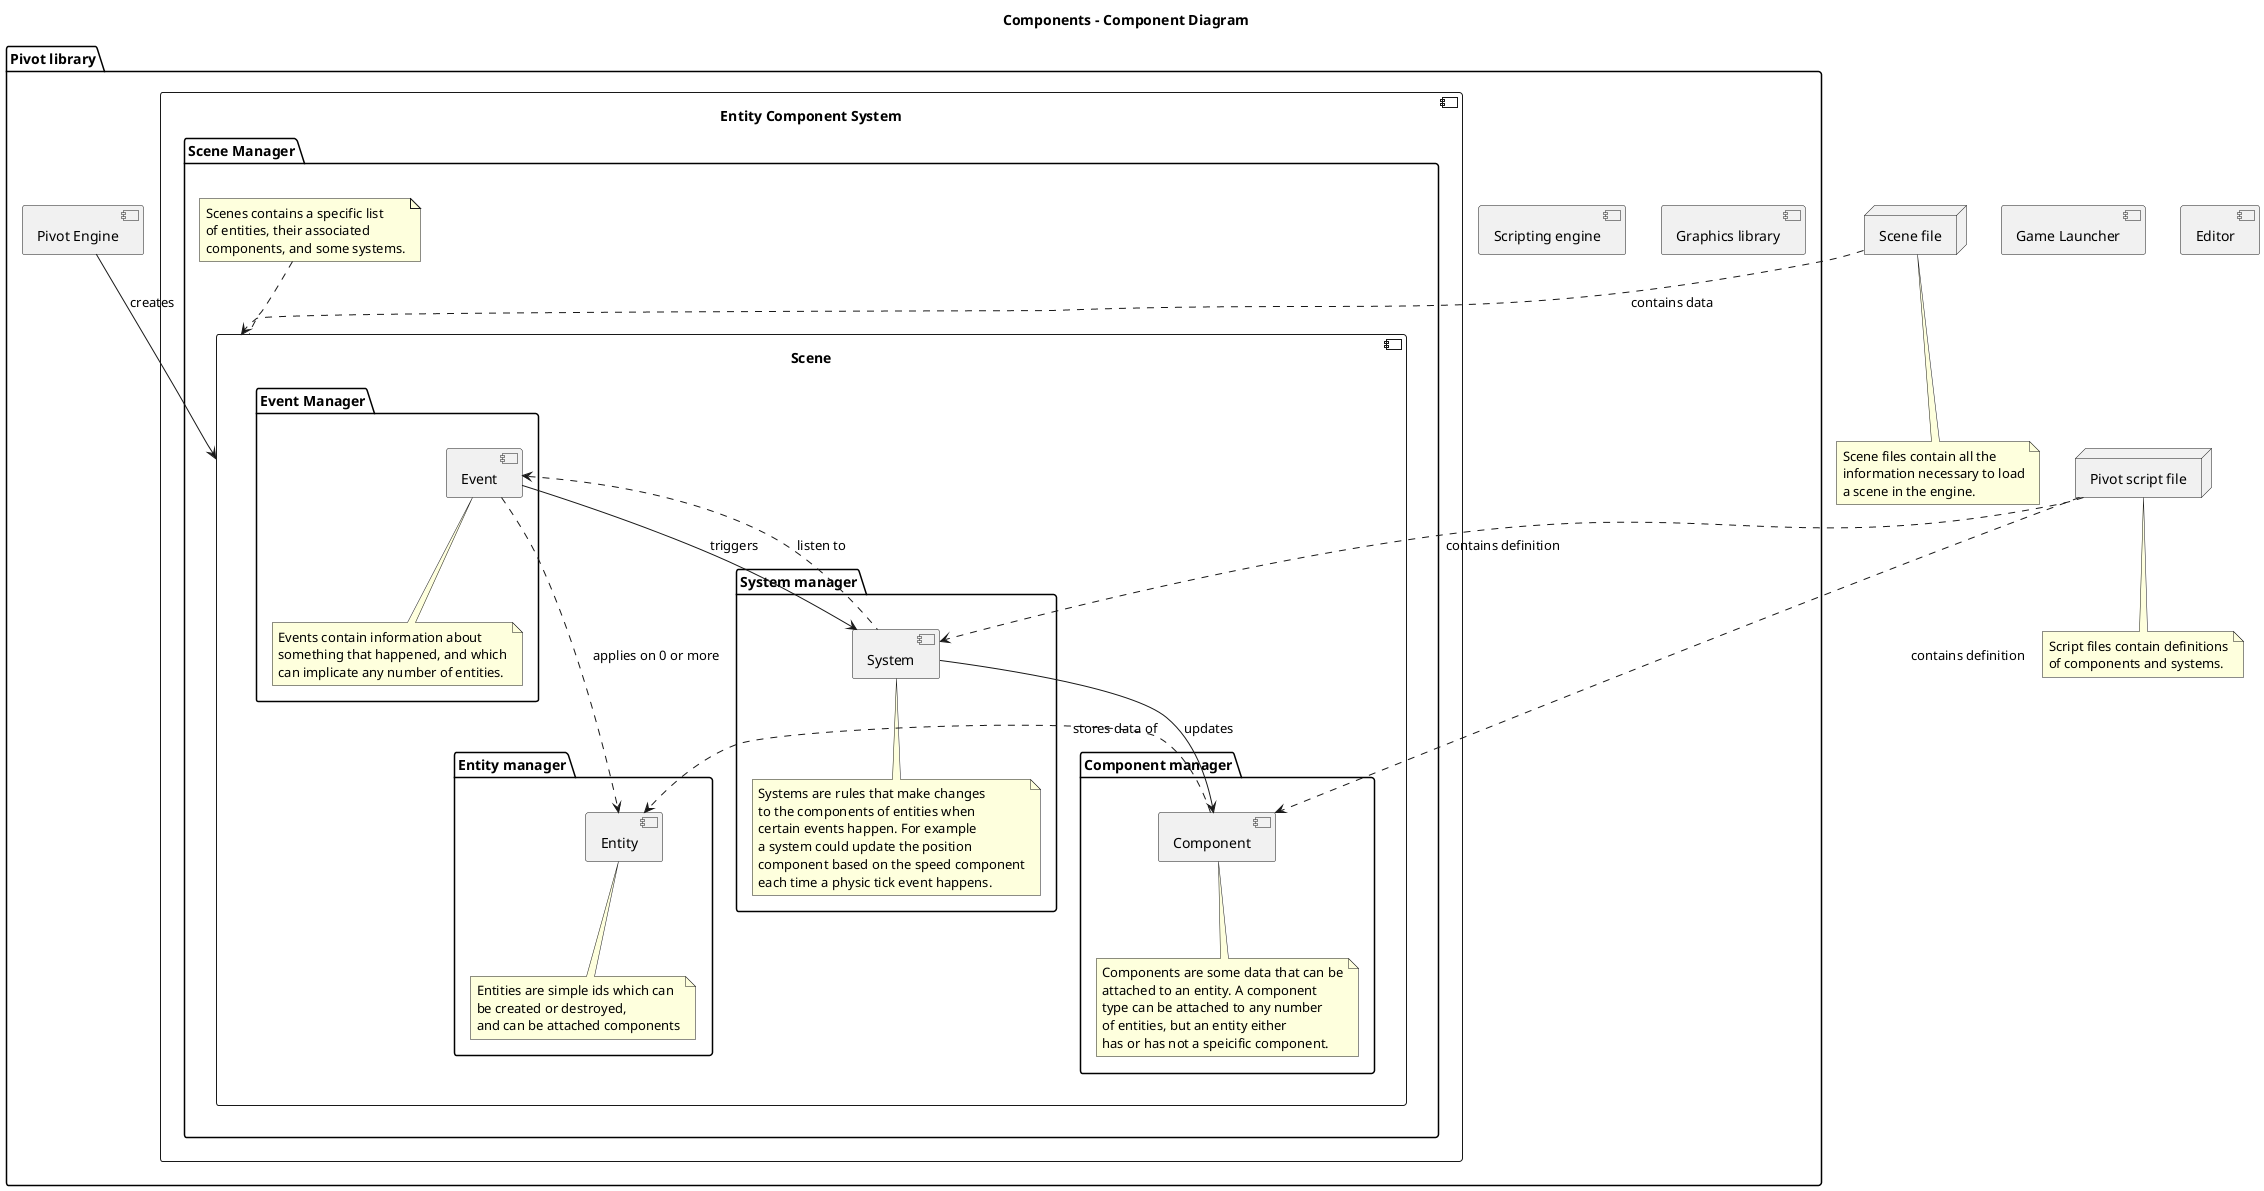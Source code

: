 @startuml

title Components - Component Diagram

package "Pivot library" {
  component "Entity Component System" as ecs {
  
    folder "Scene Manager" as scene_m {
      component Scene as scene {
        folder "Entity manager" as entity_m {
          [Entity] as entity
          
          note bottom of entity
            Entities are simple ids which can
            be created or destroyed,
            and can be attached components
          end note
        }
        
        folder "Component manager" as component_m {
          [Component] as component
          
          note bottom of component
            Components are some data that can be
            attached to an entity. A component
            type can be attached to any number
            of entities, but an entity either
            has or has not a speicific component.
          end note
        }
        
        folder "System manager" as system_m {
          [System] as system
          
          note bottom of system
            Systems are rules that make changes
            to the components of entities when
            certain events happen. For example
            a system could update the position
            component based on the speed component
            each time a physic tick event happens.
          end note
        }
        
        folder "Event Manager" as event_m {
          [Event] as event
          
          note bottom of event
            Events contain information about
            something that happened, and which
            can implicate any number of entities. 
          end note
        }
        
        
        event --> system: triggers
        event <.. system: listen to
        event ..> entity: applies on 0 or more
        system --> component: updates
        component .> entity: stores data of
      }
      
      note top of scene
        Scenes contains a specific list
        of entities, their associated
        components, and some systems.
      end note
    }
  }
  
  component [Graphics library] as graphics
  component [Scripting engine] as scripting
  component [Pivot Engine] as pivot
  
  pivot --> scene: creates
}
component [Game Launcher] as launcher
component [Editor] as editor

node "Pivot script file" as script_file

note bottom of script_file
  Script files contain definitions
  of components and systems.
end note

script_file ..> component: contains definition
script_file ..> system: contains definition

node "Scene file" as scene_file

note bottom of scene_file
  Scene files contain all the
  information necessary to load
  a scene in the engine.
end note

scene_file ..> scene: contains data

@enduml
